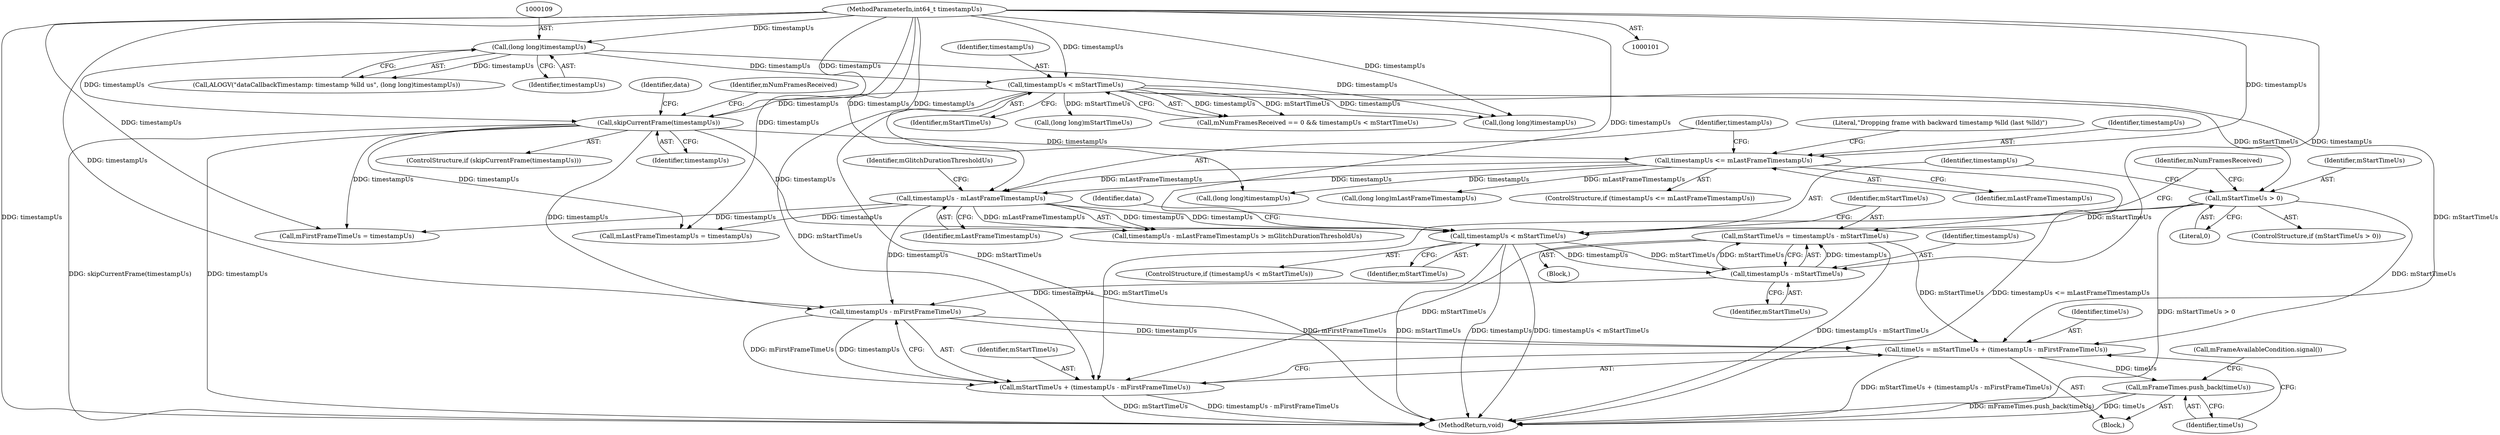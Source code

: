 digraph "0_Android_1f24c730ab6ca5aff1e3137b340b8aeaeda4bdbc@integer" {
"1000196" [label="(Call,mStartTimeUs = timestampUs - mStartTimeUs)"];
"1000198" [label="(Call,timestampUs - mStartTimeUs)"];
"1000189" [label="(Call,timestampUs < mStartTimeUs)"];
"1000102" [label="(MethodParameterIn,int64_t timestampUs)"];
"1000165" [label="(Call,timestampUs - mLastFrameTimestampUs)"];
"1000148" [label="(Call,timestampUs <= mLastFrameTimestampUs)"];
"1000136" [label="(Call,skipCurrentFrame(timestampUs))"];
"1000120" [label="(Call,timestampUs < mStartTimeUs)"];
"1000108" [label="(Call,(long long)timestampUs)"];
"1000184" [label="(Call,mStartTimeUs > 0)"];
"1000216" [label="(Call,timeUs = mStartTimeUs + (timestampUs - mFirstFrameTimeUs))"];
"1000223" [label="(Call,mFrameTimes.push_back(timeUs))"];
"1000218" [label="(Call,mStartTimeUs + (timestampUs - mFirstFrameTimeUs))"];
"1000197" [label="(Identifier,mStartTimeUs)"];
"1000166" [label="(Identifier,timestampUs)"];
"1000188" [label="(ControlStructure,if (timestampUs < mStartTimeUs))"];
"1000126" [label="(Call,(long long)timestampUs)"];
"1000198" [label="(Call,timestampUs - mStartTimeUs)"];
"1000196" [label="(Call,mStartTimeUs = timestampUs - mStartTimeUs)"];
"1000224" [label="(Identifier,timeUs)"];
"1000220" [label="(Call,timestampUs - mFirstFrameTimeUs)"];
"1000122" [label="(Identifier,mStartTimeUs)"];
"1000191" [label="(Identifier,mStartTimeUs)"];
"1000186" [label="(Literal,0)"];
"1000137" [label="(Identifier,timestampUs)"];
"1000194" [label="(Identifier,data)"];
"1000167" [label="(Identifier,mLastFrameTimestampUs)"];
"1000223" [label="(Call,mFrameTimes.push_back(timeUs))"];
"1000180" [label="(Call,mFirstFrameTimeUs = timestampUs)"];
"1000157" [label="(Call,(long long)mLastFrameTimestampUs)"];
"1000225" [label="(Call,mFrameAvailableCondition.signal())"];
"1000140" [label="(Identifier,data)"];
"1000165" [label="(Call,timestampUs - mLastFrameTimestampUs)"];
"1000189" [label="(Call,timestampUs < mStartTimeUs)"];
"1000110" [label="(Identifier,timestampUs)"];
"1000120" [label="(Call,timestampUs < mStartTimeUs)"];
"1000190" [label="(Identifier,timestampUs)"];
"1000184" [label="(Call,mStartTimeUs > 0)"];
"1000219" [label="(Identifier,mStartTimeUs)"];
"1000164" [label="(Call,timestampUs - mLastFrameTimestampUs > mGlitchDurationThresholdUs)"];
"1000136" [label="(Call,skipCurrentFrame(timestampUs))"];
"1000148" [label="(Call,timestampUs <= mLastFrameTimestampUs)"];
"1000216" [label="(Call,timeUs = mStartTimeUs + (timestampUs - mFirstFrameTimeUs))"];
"1000108" [label="(Call,(long long)timestampUs)"];
"1000147" [label="(ControlStructure,if (timestampUs <= mLastFrameTimestampUs))"];
"1000135" [label="(ControlStructure,if (skipCurrentFrame(timestampUs)))"];
"1000200" [label="(Identifier,mStartTimeUs)"];
"1000183" [label="(ControlStructure,if (mStartTimeUs > 0))"];
"1000129" [label="(Call,(long long)mStartTimeUs)"];
"1000153" [label="(Literal,\"Dropping frame with backward timestamp %lld (last %lld)\")"];
"1000217" [label="(Identifier,timeUs)"];
"1000187" [label="(Block,)"];
"1000168" [label="(Identifier,mGlitchDurationThresholdUs)"];
"1000106" [label="(Call,ALOGV(\"dataCallbackTimestamp: timestamp %lld us\", (long long)timestampUs))"];
"1000102" [label="(MethodParameterIn,int64_t timestampUs)"];
"1000202" [label="(Identifier,mNumFramesReceived)"];
"1000149" [label="(Identifier,timestampUs)"];
"1000116" [label="(Call,mNumFramesReceived == 0 && timestampUs < mStartTimeUs)"];
"1000154" [label="(Call,(long long)timestampUs)"];
"1000226" [label="(MethodReturn,void)"];
"1000218" [label="(Call,mStartTimeUs + (timestampUs - mFirstFrameTimeUs))"];
"1000150" [label="(Identifier,mLastFrameTimestampUs)"];
"1000105" [label="(Block,)"];
"1000172" [label="(Call,mLastFrameTimestampUs = timestampUs)"];
"1000185" [label="(Identifier,mStartTimeUs)"];
"1000199" [label="(Identifier,timestampUs)"];
"1000121" [label="(Identifier,timestampUs)"];
"1000144" [label="(Identifier,mNumFramesReceived)"];
"1000196" -> "1000187"  [label="AST: "];
"1000196" -> "1000198"  [label="CFG: "];
"1000197" -> "1000196"  [label="AST: "];
"1000198" -> "1000196"  [label="AST: "];
"1000202" -> "1000196"  [label="CFG: "];
"1000196" -> "1000226"  [label="DDG: timestampUs - mStartTimeUs"];
"1000198" -> "1000196"  [label="DDG: timestampUs"];
"1000198" -> "1000196"  [label="DDG: mStartTimeUs"];
"1000196" -> "1000216"  [label="DDG: mStartTimeUs"];
"1000196" -> "1000218"  [label="DDG: mStartTimeUs"];
"1000198" -> "1000200"  [label="CFG: "];
"1000199" -> "1000198"  [label="AST: "];
"1000200" -> "1000198"  [label="AST: "];
"1000189" -> "1000198"  [label="DDG: timestampUs"];
"1000189" -> "1000198"  [label="DDG: mStartTimeUs"];
"1000102" -> "1000198"  [label="DDG: timestampUs"];
"1000198" -> "1000220"  [label="DDG: timestampUs"];
"1000189" -> "1000188"  [label="AST: "];
"1000189" -> "1000191"  [label="CFG: "];
"1000190" -> "1000189"  [label="AST: "];
"1000191" -> "1000189"  [label="AST: "];
"1000194" -> "1000189"  [label="CFG: "];
"1000197" -> "1000189"  [label="CFG: "];
"1000189" -> "1000226"  [label="DDG: timestampUs"];
"1000189" -> "1000226"  [label="DDG: timestampUs < mStartTimeUs"];
"1000189" -> "1000226"  [label="DDG: mStartTimeUs"];
"1000102" -> "1000189"  [label="DDG: timestampUs"];
"1000165" -> "1000189"  [label="DDG: timestampUs"];
"1000136" -> "1000189"  [label="DDG: timestampUs"];
"1000184" -> "1000189"  [label="DDG: mStartTimeUs"];
"1000102" -> "1000101"  [label="AST: "];
"1000102" -> "1000226"  [label="DDG: timestampUs"];
"1000102" -> "1000108"  [label="DDG: timestampUs"];
"1000102" -> "1000120"  [label="DDG: timestampUs"];
"1000102" -> "1000126"  [label="DDG: timestampUs"];
"1000102" -> "1000136"  [label="DDG: timestampUs"];
"1000102" -> "1000148"  [label="DDG: timestampUs"];
"1000102" -> "1000154"  [label="DDG: timestampUs"];
"1000102" -> "1000165"  [label="DDG: timestampUs"];
"1000102" -> "1000172"  [label="DDG: timestampUs"];
"1000102" -> "1000180"  [label="DDG: timestampUs"];
"1000102" -> "1000220"  [label="DDG: timestampUs"];
"1000165" -> "1000164"  [label="AST: "];
"1000165" -> "1000167"  [label="CFG: "];
"1000166" -> "1000165"  [label="AST: "];
"1000167" -> "1000165"  [label="AST: "];
"1000168" -> "1000165"  [label="CFG: "];
"1000165" -> "1000164"  [label="DDG: timestampUs"];
"1000165" -> "1000164"  [label="DDG: mLastFrameTimestampUs"];
"1000148" -> "1000165"  [label="DDG: timestampUs"];
"1000148" -> "1000165"  [label="DDG: mLastFrameTimestampUs"];
"1000165" -> "1000172"  [label="DDG: timestampUs"];
"1000165" -> "1000180"  [label="DDG: timestampUs"];
"1000165" -> "1000220"  [label="DDG: timestampUs"];
"1000148" -> "1000147"  [label="AST: "];
"1000148" -> "1000150"  [label="CFG: "];
"1000149" -> "1000148"  [label="AST: "];
"1000150" -> "1000148"  [label="AST: "];
"1000153" -> "1000148"  [label="CFG: "];
"1000166" -> "1000148"  [label="CFG: "];
"1000148" -> "1000226"  [label="DDG: timestampUs <= mLastFrameTimestampUs"];
"1000136" -> "1000148"  [label="DDG: timestampUs"];
"1000148" -> "1000154"  [label="DDG: timestampUs"];
"1000148" -> "1000157"  [label="DDG: mLastFrameTimestampUs"];
"1000136" -> "1000135"  [label="AST: "];
"1000136" -> "1000137"  [label="CFG: "];
"1000137" -> "1000136"  [label="AST: "];
"1000140" -> "1000136"  [label="CFG: "];
"1000144" -> "1000136"  [label="CFG: "];
"1000136" -> "1000226"  [label="DDG: skipCurrentFrame(timestampUs)"];
"1000136" -> "1000226"  [label="DDG: timestampUs"];
"1000120" -> "1000136"  [label="DDG: timestampUs"];
"1000108" -> "1000136"  [label="DDG: timestampUs"];
"1000136" -> "1000172"  [label="DDG: timestampUs"];
"1000136" -> "1000180"  [label="DDG: timestampUs"];
"1000136" -> "1000220"  [label="DDG: timestampUs"];
"1000120" -> "1000116"  [label="AST: "];
"1000120" -> "1000122"  [label="CFG: "];
"1000121" -> "1000120"  [label="AST: "];
"1000122" -> "1000120"  [label="AST: "];
"1000116" -> "1000120"  [label="CFG: "];
"1000120" -> "1000226"  [label="DDG: mStartTimeUs"];
"1000120" -> "1000116"  [label="DDG: timestampUs"];
"1000120" -> "1000116"  [label="DDG: mStartTimeUs"];
"1000108" -> "1000120"  [label="DDG: timestampUs"];
"1000120" -> "1000126"  [label="DDG: timestampUs"];
"1000120" -> "1000129"  [label="DDG: mStartTimeUs"];
"1000120" -> "1000184"  [label="DDG: mStartTimeUs"];
"1000120" -> "1000216"  [label="DDG: mStartTimeUs"];
"1000120" -> "1000218"  [label="DDG: mStartTimeUs"];
"1000108" -> "1000106"  [label="AST: "];
"1000108" -> "1000110"  [label="CFG: "];
"1000109" -> "1000108"  [label="AST: "];
"1000110" -> "1000108"  [label="AST: "];
"1000106" -> "1000108"  [label="CFG: "];
"1000108" -> "1000106"  [label="DDG: timestampUs"];
"1000108" -> "1000126"  [label="DDG: timestampUs"];
"1000184" -> "1000183"  [label="AST: "];
"1000184" -> "1000186"  [label="CFG: "];
"1000185" -> "1000184"  [label="AST: "];
"1000186" -> "1000184"  [label="AST: "];
"1000190" -> "1000184"  [label="CFG: "];
"1000202" -> "1000184"  [label="CFG: "];
"1000184" -> "1000226"  [label="DDG: mStartTimeUs > 0"];
"1000184" -> "1000216"  [label="DDG: mStartTimeUs"];
"1000184" -> "1000218"  [label="DDG: mStartTimeUs"];
"1000216" -> "1000105"  [label="AST: "];
"1000216" -> "1000218"  [label="CFG: "];
"1000217" -> "1000216"  [label="AST: "];
"1000218" -> "1000216"  [label="AST: "];
"1000224" -> "1000216"  [label="CFG: "];
"1000216" -> "1000226"  [label="DDG: mStartTimeUs + (timestampUs - mFirstFrameTimeUs)"];
"1000220" -> "1000216"  [label="DDG: timestampUs"];
"1000220" -> "1000216"  [label="DDG: mFirstFrameTimeUs"];
"1000216" -> "1000223"  [label="DDG: timeUs"];
"1000223" -> "1000105"  [label="AST: "];
"1000223" -> "1000224"  [label="CFG: "];
"1000224" -> "1000223"  [label="AST: "];
"1000225" -> "1000223"  [label="CFG: "];
"1000223" -> "1000226"  [label="DDG: mFrameTimes.push_back(timeUs)"];
"1000223" -> "1000226"  [label="DDG: timeUs"];
"1000218" -> "1000220"  [label="CFG: "];
"1000219" -> "1000218"  [label="AST: "];
"1000220" -> "1000218"  [label="AST: "];
"1000218" -> "1000226"  [label="DDG: mStartTimeUs"];
"1000218" -> "1000226"  [label="DDG: timestampUs - mFirstFrameTimeUs"];
"1000220" -> "1000218"  [label="DDG: timestampUs"];
"1000220" -> "1000218"  [label="DDG: mFirstFrameTimeUs"];
}
